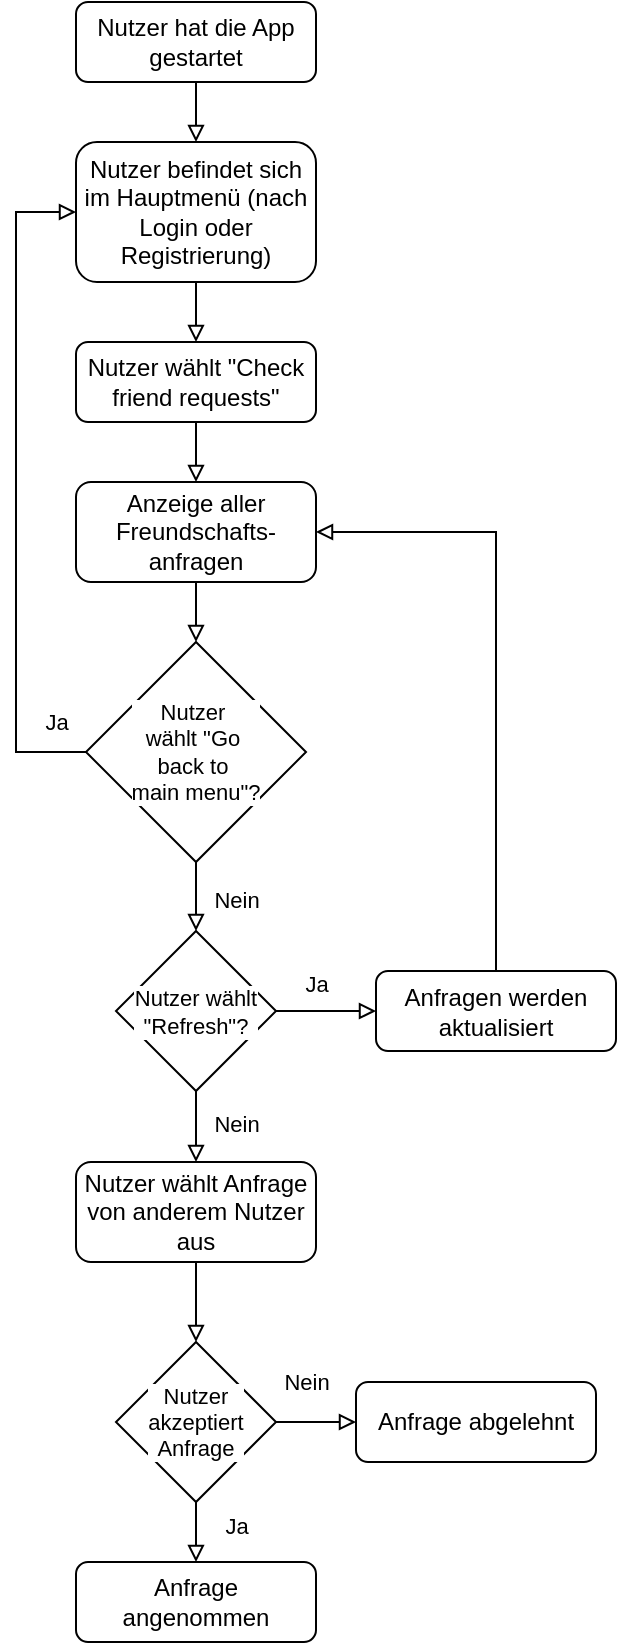 <mxfile version="24.5.5" type="device">
  <diagram id="C5RBs43oDa-KdzZeNtuy" name="Page-1">
    <mxGraphModel dx="854" dy="741" grid="1" gridSize="10" guides="1" tooltips="1" connect="1" arrows="1" fold="1" page="1" pageScale="1" pageWidth="827" pageHeight="1169" math="0" shadow="0">
      <root>
        <mxCell id="WIyWlLk6GJQsqaUBKTNV-0" />
        <mxCell id="WIyWlLk6GJQsqaUBKTNV-1" parent="WIyWlLk6GJQsqaUBKTNV-0" />
        <mxCell id="pbQSco5NDLq_I0UOAvCQ-1" style="edgeStyle=orthogonalEdgeStyle;rounded=0;orthogonalLoop=1;jettySize=auto;html=1;exitX=0.5;exitY=1;exitDx=0;exitDy=0;entryX=0.5;entryY=0;entryDx=0;entryDy=0;endArrow=block;endFill=0;" edge="1" parent="WIyWlLk6GJQsqaUBKTNV-1" source="WIyWlLk6GJQsqaUBKTNV-3" target="pbQSco5NDLq_I0UOAvCQ-0">
          <mxGeometry relative="1" as="geometry" />
        </mxCell>
        <mxCell id="WIyWlLk6GJQsqaUBKTNV-3" value="Nutzer hat die App gestartet" style="rounded=1;whiteSpace=wrap;html=1;fontSize=12;glass=0;strokeWidth=1;shadow=0;" parent="WIyWlLk6GJQsqaUBKTNV-1" vertex="1">
          <mxGeometry x="80" y="40" width="120" height="40" as="geometry" />
        </mxCell>
        <mxCell id="pbQSco5NDLq_I0UOAvCQ-3" style="edgeStyle=orthogonalEdgeStyle;shape=connector;rounded=0;orthogonalLoop=1;jettySize=auto;html=1;exitX=0.5;exitY=1;exitDx=0;exitDy=0;entryX=0.5;entryY=0;entryDx=0;entryDy=0;strokeColor=default;align=center;verticalAlign=middle;fontFamily=Helvetica;fontSize=11;fontColor=default;labelBackgroundColor=default;endArrow=block;endFill=0;" edge="1" parent="WIyWlLk6GJQsqaUBKTNV-1" source="pbQSco5NDLq_I0UOAvCQ-0" target="pbQSco5NDLq_I0UOAvCQ-2">
          <mxGeometry relative="1" as="geometry" />
        </mxCell>
        <mxCell id="pbQSco5NDLq_I0UOAvCQ-0" value="Nutzer befindet sich im Hauptmenü (nach Login oder Registrierung)" style="rounded=1;whiteSpace=wrap;html=1;fontSize=12;glass=0;strokeWidth=1;shadow=0;" vertex="1" parent="WIyWlLk6GJQsqaUBKTNV-1">
          <mxGeometry x="80" y="110" width="120" height="70" as="geometry" />
        </mxCell>
        <mxCell id="pbQSco5NDLq_I0UOAvCQ-13" style="edgeStyle=orthogonalEdgeStyle;shape=connector;rounded=0;orthogonalLoop=1;jettySize=auto;html=1;exitX=0.5;exitY=1;exitDx=0;exitDy=0;entryX=0.5;entryY=0;entryDx=0;entryDy=0;strokeColor=default;align=center;verticalAlign=middle;fontFamily=Helvetica;fontSize=11;fontColor=default;labelBackgroundColor=default;endArrow=block;endFill=0;" edge="1" parent="WIyWlLk6GJQsqaUBKTNV-1" source="pbQSco5NDLq_I0UOAvCQ-2" target="pbQSco5NDLq_I0UOAvCQ-12">
          <mxGeometry relative="1" as="geometry" />
        </mxCell>
        <mxCell id="pbQSco5NDLq_I0UOAvCQ-2" value="Nutzer wählt &quot;Check friend requests&quot;" style="rounded=1;whiteSpace=wrap;html=1;fontSize=12;glass=0;strokeWidth=1;shadow=0;" vertex="1" parent="WIyWlLk6GJQsqaUBKTNV-1">
          <mxGeometry x="80" y="210" width="120" height="40" as="geometry" />
        </mxCell>
        <mxCell id="pbQSco5NDLq_I0UOAvCQ-9" style="edgeStyle=orthogonalEdgeStyle;shape=connector;rounded=0;orthogonalLoop=1;jettySize=auto;html=1;exitX=0;exitY=0.5;exitDx=0;exitDy=0;entryX=0;entryY=0.5;entryDx=0;entryDy=0;strokeColor=default;align=center;verticalAlign=middle;fontFamily=Helvetica;fontSize=11;fontColor=default;labelBackgroundColor=default;endArrow=block;endFill=0;" edge="1" parent="WIyWlLk6GJQsqaUBKTNV-1" source="pbQSco5NDLq_I0UOAvCQ-5" target="pbQSco5NDLq_I0UOAvCQ-0">
          <mxGeometry relative="1" as="geometry">
            <Array as="points">
              <mxPoint x="50" y="415" />
              <mxPoint x="50" y="145" />
            </Array>
          </mxGeometry>
        </mxCell>
        <mxCell id="pbQSco5NDLq_I0UOAvCQ-10" value="Ja" style="edgeLabel;html=1;align=center;verticalAlign=middle;resizable=0;points=[];fontFamily=Helvetica;fontSize=11;fontColor=default;labelBackgroundColor=default;" vertex="1" connectable="0" parent="pbQSco5NDLq_I0UOAvCQ-9">
          <mxGeometry x="-0.804" relative="1" as="geometry">
            <mxPoint x="18" y="-15" as="offset" />
          </mxGeometry>
        </mxCell>
        <mxCell id="pbQSco5NDLq_I0UOAvCQ-16" style="edgeStyle=orthogonalEdgeStyle;shape=connector;rounded=0;orthogonalLoop=1;jettySize=auto;html=1;exitX=0.5;exitY=1;exitDx=0;exitDy=0;entryX=0.5;entryY=0;entryDx=0;entryDy=0;strokeColor=default;align=center;verticalAlign=middle;fontFamily=Helvetica;fontSize=11;fontColor=default;labelBackgroundColor=default;endArrow=block;endFill=0;" edge="1" parent="WIyWlLk6GJQsqaUBKTNV-1" source="pbQSco5NDLq_I0UOAvCQ-5" target="pbQSco5NDLq_I0UOAvCQ-15">
          <mxGeometry relative="1" as="geometry" />
        </mxCell>
        <mxCell id="pbQSco5NDLq_I0UOAvCQ-17" value="Nein" style="edgeLabel;html=1;align=center;verticalAlign=middle;resizable=0;points=[];fontFamily=Helvetica;fontSize=11;fontColor=default;labelBackgroundColor=default;" vertex="1" connectable="0" parent="pbQSco5NDLq_I0UOAvCQ-16">
          <mxGeometry x="-0.4" relative="1" as="geometry">
            <mxPoint x="20" y="8" as="offset" />
          </mxGeometry>
        </mxCell>
        <mxCell id="pbQSco5NDLq_I0UOAvCQ-5" value="Nutzer&amp;nbsp;&lt;div&gt;wählt &quot;Go&amp;nbsp;&lt;/div&gt;&lt;div&gt;back to&amp;nbsp;&lt;/div&gt;&lt;div&gt;main menu&quot;?&lt;/div&gt;" style="rhombus;whiteSpace=wrap;html=1;fontFamily=Helvetica;fontSize=11;fontColor=default;labelBackgroundColor=default;" vertex="1" parent="WIyWlLk6GJQsqaUBKTNV-1">
          <mxGeometry x="85" y="360" width="110" height="110" as="geometry" />
        </mxCell>
        <mxCell id="pbQSco5NDLq_I0UOAvCQ-14" style="edgeStyle=orthogonalEdgeStyle;shape=connector;rounded=0;orthogonalLoop=1;jettySize=auto;html=1;exitX=0.5;exitY=1;exitDx=0;exitDy=0;entryX=0.5;entryY=0;entryDx=0;entryDy=0;strokeColor=default;align=center;verticalAlign=middle;fontFamily=Helvetica;fontSize=11;fontColor=default;labelBackgroundColor=default;endArrow=block;endFill=0;" edge="1" parent="WIyWlLk6GJQsqaUBKTNV-1" source="pbQSco5NDLq_I0UOAvCQ-12" target="pbQSco5NDLq_I0UOAvCQ-5">
          <mxGeometry relative="1" as="geometry" />
        </mxCell>
        <mxCell id="pbQSco5NDLq_I0UOAvCQ-12" value="Anzeige aller Freundschafts-anfragen" style="rounded=1;whiteSpace=wrap;html=1;fontSize=12;glass=0;strokeWidth=1;shadow=0;" vertex="1" parent="WIyWlLk6GJQsqaUBKTNV-1">
          <mxGeometry x="80" y="280" width="120" height="50" as="geometry" />
        </mxCell>
        <mxCell id="pbQSco5NDLq_I0UOAvCQ-19" style="edgeStyle=orthogonalEdgeStyle;shape=connector;rounded=0;orthogonalLoop=1;jettySize=auto;html=1;exitX=1;exitY=0.5;exitDx=0;exitDy=0;entryX=0;entryY=0.5;entryDx=0;entryDy=0;strokeColor=default;align=center;verticalAlign=middle;fontFamily=Helvetica;fontSize=11;fontColor=default;labelBackgroundColor=default;endArrow=block;endFill=0;" edge="1" parent="WIyWlLk6GJQsqaUBKTNV-1" source="pbQSco5NDLq_I0UOAvCQ-15" target="pbQSco5NDLq_I0UOAvCQ-18">
          <mxGeometry relative="1" as="geometry" />
        </mxCell>
        <mxCell id="pbQSco5NDLq_I0UOAvCQ-20" value="Ja" style="edgeLabel;html=1;align=center;verticalAlign=middle;resizable=0;points=[];fontFamily=Helvetica;fontSize=11;fontColor=default;labelBackgroundColor=default;" vertex="1" connectable="0" parent="pbQSco5NDLq_I0UOAvCQ-19">
          <mxGeometry x="-0.56" y="2" relative="1" as="geometry">
            <mxPoint x="9" y="-12" as="offset" />
          </mxGeometry>
        </mxCell>
        <mxCell id="pbQSco5NDLq_I0UOAvCQ-23" style="edgeStyle=orthogonalEdgeStyle;shape=connector;rounded=0;orthogonalLoop=1;jettySize=auto;html=1;exitX=0.5;exitY=1;exitDx=0;exitDy=0;entryX=0.5;entryY=0;entryDx=0;entryDy=0;strokeColor=default;align=center;verticalAlign=middle;fontFamily=Helvetica;fontSize=11;fontColor=default;labelBackgroundColor=default;endArrow=block;endFill=0;" edge="1" parent="WIyWlLk6GJQsqaUBKTNV-1" source="pbQSco5NDLq_I0UOAvCQ-15" target="pbQSco5NDLq_I0UOAvCQ-22">
          <mxGeometry relative="1" as="geometry" />
        </mxCell>
        <mxCell id="pbQSco5NDLq_I0UOAvCQ-24" value="Nein" style="edgeLabel;html=1;align=center;verticalAlign=middle;resizable=0;points=[];fontFamily=Helvetica;fontSize=11;fontColor=default;labelBackgroundColor=default;" vertex="1" connectable="0" parent="pbQSco5NDLq_I0UOAvCQ-23">
          <mxGeometry x="-0.465" y="2" relative="1" as="geometry">
            <mxPoint x="18" y="7" as="offset" />
          </mxGeometry>
        </mxCell>
        <mxCell id="pbQSco5NDLq_I0UOAvCQ-15" value="Nutzer wählt&lt;div&gt;&quot;Refresh&quot;?&lt;/div&gt;" style="rhombus;whiteSpace=wrap;html=1;fontFamily=Helvetica;fontSize=11;fontColor=default;labelBackgroundColor=default;" vertex="1" parent="WIyWlLk6GJQsqaUBKTNV-1">
          <mxGeometry x="100" y="504.5" width="80" height="80" as="geometry" />
        </mxCell>
        <mxCell id="pbQSco5NDLq_I0UOAvCQ-21" style="edgeStyle=orthogonalEdgeStyle;shape=connector;rounded=0;orthogonalLoop=1;jettySize=auto;html=1;exitX=0.5;exitY=0;exitDx=0;exitDy=0;entryX=1;entryY=0.5;entryDx=0;entryDy=0;strokeColor=default;align=center;verticalAlign=middle;fontFamily=Helvetica;fontSize=11;fontColor=default;labelBackgroundColor=default;endArrow=block;endFill=0;" edge="1" parent="WIyWlLk6GJQsqaUBKTNV-1" source="pbQSco5NDLq_I0UOAvCQ-18" target="pbQSco5NDLq_I0UOAvCQ-12">
          <mxGeometry relative="1" as="geometry" />
        </mxCell>
        <mxCell id="pbQSco5NDLq_I0UOAvCQ-18" value="Anfragen werden aktualisiert" style="rounded=1;whiteSpace=wrap;html=1;fontSize=12;glass=0;strokeWidth=1;shadow=0;" vertex="1" parent="WIyWlLk6GJQsqaUBKTNV-1">
          <mxGeometry x="230" y="524.5" width="120" height="40" as="geometry" />
        </mxCell>
        <mxCell id="pbQSco5NDLq_I0UOAvCQ-26" style="edgeStyle=orthogonalEdgeStyle;shape=connector;rounded=0;orthogonalLoop=1;jettySize=auto;html=1;exitX=0.5;exitY=1;exitDx=0;exitDy=0;entryX=0.5;entryY=0;entryDx=0;entryDy=0;strokeColor=default;align=center;verticalAlign=middle;fontFamily=Helvetica;fontSize=11;fontColor=default;labelBackgroundColor=default;endArrow=block;endFill=0;" edge="1" parent="WIyWlLk6GJQsqaUBKTNV-1" source="pbQSco5NDLq_I0UOAvCQ-22" target="pbQSco5NDLq_I0UOAvCQ-25">
          <mxGeometry relative="1" as="geometry" />
        </mxCell>
        <mxCell id="pbQSco5NDLq_I0UOAvCQ-22" value="Nutzer wählt Anfrage von anderem Nutzer aus" style="rounded=1;whiteSpace=wrap;html=1;fontSize=12;glass=0;strokeWidth=1;shadow=0;" vertex="1" parent="WIyWlLk6GJQsqaUBKTNV-1">
          <mxGeometry x="80" y="620" width="120" height="50" as="geometry" />
        </mxCell>
        <mxCell id="pbQSco5NDLq_I0UOAvCQ-28" style="edgeStyle=orthogonalEdgeStyle;shape=connector;rounded=0;orthogonalLoop=1;jettySize=auto;html=1;exitX=1;exitY=0.5;exitDx=0;exitDy=0;entryX=0;entryY=0.5;entryDx=0;entryDy=0;strokeColor=default;align=center;verticalAlign=middle;fontFamily=Helvetica;fontSize=11;fontColor=default;labelBackgroundColor=default;endArrow=block;endFill=0;" edge="1" parent="WIyWlLk6GJQsqaUBKTNV-1" source="pbQSco5NDLq_I0UOAvCQ-25" target="pbQSco5NDLq_I0UOAvCQ-27">
          <mxGeometry relative="1" as="geometry" />
        </mxCell>
        <mxCell id="pbQSco5NDLq_I0UOAvCQ-29" value="Nein" style="edgeLabel;html=1;align=center;verticalAlign=middle;resizable=0;points=[];fontFamily=Helvetica;fontSize=11;fontColor=default;labelBackgroundColor=default;rotation=0;" vertex="1" connectable="0" parent="pbQSco5NDLq_I0UOAvCQ-28">
          <mxGeometry x="-0.3" y="1" relative="1" as="geometry">
            <mxPoint x="1" y="-19" as="offset" />
          </mxGeometry>
        </mxCell>
        <mxCell id="pbQSco5NDLq_I0UOAvCQ-31" style="edgeStyle=orthogonalEdgeStyle;shape=connector;rounded=0;orthogonalLoop=1;jettySize=auto;html=1;exitX=0.5;exitY=1;exitDx=0;exitDy=0;entryX=0.5;entryY=0;entryDx=0;entryDy=0;strokeColor=default;align=center;verticalAlign=middle;fontFamily=Helvetica;fontSize=11;fontColor=default;labelBackgroundColor=default;endArrow=block;endFill=0;" edge="1" parent="WIyWlLk6GJQsqaUBKTNV-1" source="pbQSco5NDLq_I0UOAvCQ-25" target="pbQSco5NDLq_I0UOAvCQ-30">
          <mxGeometry relative="1" as="geometry" />
        </mxCell>
        <mxCell id="pbQSco5NDLq_I0UOAvCQ-32" value="Ja" style="edgeLabel;html=1;align=center;verticalAlign=middle;resizable=0;points=[];fontFamily=Helvetica;fontSize=11;fontColor=default;labelBackgroundColor=default;" vertex="1" connectable="0" parent="pbQSco5NDLq_I0UOAvCQ-31">
          <mxGeometry x="-0.2" y="-3" relative="1" as="geometry">
            <mxPoint x="23" as="offset" />
          </mxGeometry>
        </mxCell>
        <mxCell id="pbQSco5NDLq_I0UOAvCQ-25" value="Nutzer&lt;div&gt;akzeptiert&lt;/div&gt;&lt;div&gt;Anfrage&lt;/div&gt;" style="rhombus;whiteSpace=wrap;html=1;fontFamily=Helvetica;fontSize=11;fontColor=default;labelBackgroundColor=default;" vertex="1" parent="WIyWlLk6GJQsqaUBKTNV-1">
          <mxGeometry x="100" y="710" width="80" height="80" as="geometry" />
        </mxCell>
        <mxCell id="pbQSco5NDLq_I0UOAvCQ-27" value="Anfrage abgelehnt" style="rounded=1;whiteSpace=wrap;html=1;fontSize=12;glass=0;strokeWidth=1;shadow=0;" vertex="1" parent="WIyWlLk6GJQsqaUBKTNV-1">
          <mxGeometry x="220" y="730" width="120" height="40" as="geometry" />
        </mxCell>
        <mxCell id="pbQSco5NDLq_I0UOAvCQ-30" value="Anfrage angenommen" style="rounded=1;whiteSpace=wrap;html=1;fontSize=12;glass=0;strokeWidth=1;shadow=0;" vertex="1" parent="WIyWlLk6GJQsqaUBKTNV-1">
          <mxGeometry x="80" y="820" width="120" height="40" as="geometry" />
        </mxCell>
      </root>
    </mxGraphModel>
  </diagram>
</mxfile>
